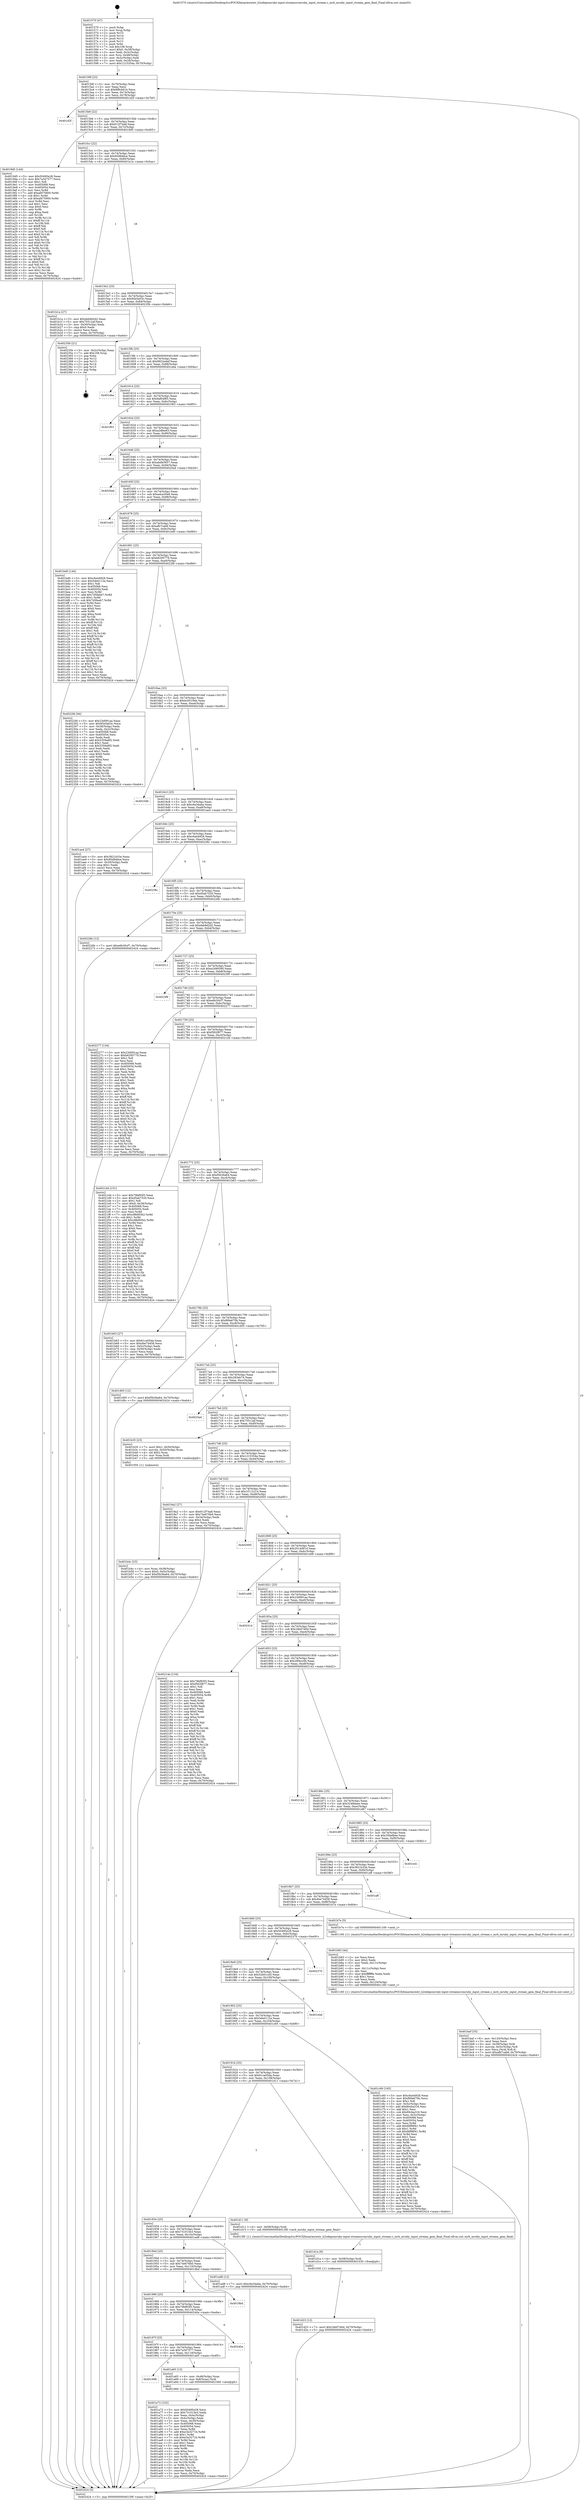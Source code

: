 digraph "0x401570" {
  label = "0x401570 (/mnt/c/Users/mathe/Desktop/tcc/POCII/binaries/extr_h2odepsmruby-input-streamsrcmruby_input_stream.c_mrb_mruby_input_stream_gem_final_Final-ollvm.out::main(0))"
  labelloc = "t"
  node[shape=record]

  Entry [label="",width=0.3,height=0.3,shape=circle,fillcolor=black,style=filled]
  "0x40159f" [label="{
     0x40159f [23]\l
     | [instrs]\l
     &nbsp;&nbsp;0x40159f \<+3\>: mov -0x70(%rbp),%eax\l
     &nbsp;&nbsp;0x4015a2 \<+2\>: mov %eax,%ecx\l
     &nbsp;&nbsp;0x4015a4 \<+6\>: sub $0x8f8cb61b,%ecx\l
     &nbsp;&nbsp;0x4015aa \<+3\>: mov %eax,-0x74(%rbp)\l
     &nbsp;&nbsp;0x4015ad \<+3\>: mov %ecx,-0x78(%rbp)\l
     &nbsp;&nbsp;0x4015b0 \<+6\>: je 0000000000401d2f \<main+0x7bf\>\l
  }"]
  "0x401d2f" [label="{
     0x401d2f\l
  }", style=dashed]
  "0x4015b6" [label="{
     0x4015b6 [22]\l
     | [instrs]\l
     &nbsp;&nbsp;0x4015b6 \<+5\>: jmp 00000000004015bb \<main+0x4b\>\l
     &nbsp;&nbsp;0x4015bb \<+3\>: mov -0x74(%rbp),%eax\l
     &nbsp;&nbsp;0x4015be \<+5\>: sub $0x912f74a8,%eax\l
     &nbsp;&nbsp;0x4015c3 \<+3\>: mov %eax,-0x7c(%rbp)\l
     &nbsp;&nbsp;0x4015c6 \<+6\>: je 00000000004019d5 \<main+0x465\>\l
  }"]
  Exit [label="",width=0.3,height=0.3,shape=circle,fillcolor=black,style=filled,peripheries=2]
  "0x4019d5" [label="{
     0x4019d5 [144]\l
     | [instrs]\l
     &nbsp;&nbsp;0x4019d5 \<+5\>: mov $0x50495e28,%eax\l
     &nbsp;&nbsp;0x4019da \<+5\>: mov $0x7a347577,%ecx\l
     &nbsp;&nbsp;0x4019df \<+2\>: mov $0x1,%dl\l
     &nbsp;&nbsp;0x4019e1 \<+7\>: mov 0x405068,%esi\l
     &nbsp;&nbsp;0x4019e8 \<+7\>: mov 0x405054,%edi\l
     &nbsp;&nbsp;0x4019ef \<+3\>: mov %esi,%r8d\l
     &nbsp;&nbsp;0x4019f2 \<+7\>: add $0xafd75800,%r8d\l
     &nbsp;&nbsp;0x4019f9 \<+4\>: sub $0x1,%r8d\l
     &nbsp;&nbsp;0x4019fd \<+7\>: sub $0xafd75800,%r8d\l
     &nbsp;&nbsp;0x401a04 \<+4\>: imul %r8d,%esi\l
     &nbsp;&nbsp;0x401a08 \<+3\>: and $0x1,%esi\l
     &nbsp;&nbsp;0x401a0b \<+3\>: cmp $0x0,%esi\l
     &nbsp;&nbsp;0x401a0e \<+4\>: sete %r9b\l
     &nbsp;&nbsp;0x401a12 \<+3\>: cmp $0xa,%edi\l
     &nbsp;&nbsp;0x401a15 \<+4\>: setl %r10b\l
     &nbsp;&nbsp;0x401a19 \<+3\>: mov %r9b,%r11b\l
     &nbsp;&nbsp;0x401a1c \<+4\>: xor $0xff,%r11b\l
     &nbsp;&nbsp;0x401a20 \<+3\>: mov %r10b,%bl\l
     &nbsp;&nbsp;0x401a23 \<+3\>: xor $0xff,%bl\l
     &nbsp;&nbsp;0x401a26 \<+3\>: xor $0x0,%dl\l
     &nbsp;&nbsp;0x401a29 \<+3\>: mov %r11b,%r14b\l
     &nbsp;&nbsp;0x401a2c \<+4\>: and $0x0,%r14b\l
     &nbsp;&nbsp;0x401a30 \<+3\>: and %dl,%r9b\l
     &nbsp;&nbsp;0x401a33 \<+3\>: mov %bl,%r15b\l
     &nbsp;&nbsp;0x401a36 \<+4\>: and $0x0,%r15b\l
     &nbsp;&nbsp;0x401a3a \<+3\>: and %dl,%r10b\l
     &nbsp;&nbsp;0x401a3d \<+3\>: or %r9b,%r14b\l
     &nbsp;&nbsp;0x401a40 \<+3\>: or %r10b,%r15b\l
     &nbsp;&nbsp;0x401a43 \<+3\>: xor %r15b,%r14b\l
     &nbsp;&nbsp;0x401a46 \<+3\>: or %bl,%r11b\l
     &nbsp;&nbsp;0x401a49 \<+4\>: xor $0xff,%r11b\l
     &nbsp;&nbsp;0x401a4d \<+3\>: or $0x0,%dl\l
     &nbsp;&nbsp;0x401a50 \<+3\>: and %dl,%r11b\l
     &nbsp;&nbsp;0x401a53 \<+3\>: or %r11b,%r14b\l
     &nbsp;&nbsp;0x401a56 \<+4\>: test $0x1,%r14b\l
     &nbsp;&nbsp;0x401a5a \<+3\>: cmovne %ecx,%eax\l
     &nbsp;&nbsp;0x401a5d \<+3\>: mov %eax,-0x70(%rbp)\l
     &nbsp;&nbsp;0x401a60 \<+5\>: jmp 0000000000402424 \<main+0xeb4\>\l
  }"]
  "0x4015cc" [label="{
     0x4015cc [22]\l
     | [instrs]\l
     &nbsp;&nbsp;0x4015cc \<+5\>: jmp 00000000004015d1 \<main+0x61\>\l
     &nbsp;&nbsp;0x4015d1 \<+3\>: mov -0x74(%rbp),%eax\l
     &nbsp;&nbsp;0x4015d4 \<+5\>: sub $0x95d9ddce,%eax\l
     &nbsp;&nbsp;0x4015d9 \<+3\>: mov %eax,-0x80(%rbp)\l
     &nbsp;&nbsp;0x4015dc \<+6\>: je 0000000000401b1a \<main+0x5aa\>\l
  }"]
  "0x401d23" [label="{
     0x401d23 [12]\l
     | [instrs]\l
     &nbsp;&nbsp;0x401d23 \<+7\>: movl $0x24b07d0d,-0x70(%rbp)\l
     &nbsp;&nbsp;0x401d2a \<+5\>: jmp 0000000000402424 \<main+0xeb4\>\l
  }"]
  "0x401b1a" [label="{
     0x401b1a [27]\l
     | [instrs]\l
     &nbsp;&nbsp;0x401b1a \<+5\>: mov $0xdeb9d2d2,%eax\l
     &nbsp;&nbsp;0x401b1f \<+5\>: mov $0x75512af,%ecx\l
     &nbsp;&nbsp;0x401b24 \<+3\>: mov -0x30(%rbp),%edx\l
     &nbsp;&nbsp;0x401b27 \<+3\>: cmp $0x0,%edx\l
     &nbsp;&nbsp;0x401b2a \<+3\>: cmove %ecx,%eax\l
     &nbsp;&nbsp;0x401b2d \<+3\>: mov %eax,-0x70(%rbp)\l
     &nbsp;&nbsp;0x401b30 \<+5\>: jmp 0000000000402424 \<main+0xeb4\>\l
  }"]
  "0x4015e2" [label="{
     0x4015e2 [25]\l
     | [instrs]\l
     &nbsp;&nbsp;0x4015e2 \<+5\>: jmp 00000000004015e7 \<main+0x77\>\l
     &nbsp;&nbsp;0x4015e7 \<+3\>: mov -0x74(%rbp),%eax\l
     &nbsp;&nbsp;0x4015ea \<+5\>: sub $0x95e5a03c,%eax\l
     &nbsp;&nbsp;0x4015ef \<+6\>: mov %eax,-0x84(%rbp)\l
     &nbsp;&nbsp;0x4015f5 \<+6\>: je 000000000040235b \<main+0xdeb\>\l
  }"]
  "0x401d1a" [label="{
     0x401d1a [9]\l
     | [instrs]\l
     &nbsp;&nbsp;0x401d1a \<+4\>: mov -0x58(%rbp),%rdi\l
     &nbsp;&nbsp;0x401d1e \<+5\>: call 0000000000401030 \<free@plt\>\l
     | [calls]\l
     &nbsp;&nbsp;0x401030 \{1\} (unknown)\l
  }"]
  "0x40235b" [label="{
     0x40235b [21]\l
     | [instrs]\l
     &nbsp;&nbsp;0x40235b \<+3\>: mov -0x2c(%rbp),%eax\l
     &nbsp;&nbsp;0x40235e \<+7\>: add $0x108,%rsp\l
     &nbsp;&nbsp;0x402365 \<+1\>: pop %rbx\l
     &nbsp;&nbsp;0x402366 \<+2\>: pop %r12\l
     &nbsp;&nbsp;0x402368 \<+2\>: pop %r13\l
     &nbsp;&nbsp;0x40236a \<+2\>: pop %r14\l
     &nbsp;&nbsp;0x40236c \<+2\>: pop %r15\l
     &nbsp;&nbsp;0x40236e \<+1\>: pop %rbp\l
     &nbsp;&nbsp;0x40236f \<+1\>: ret\l
  }"]
  "0x4015fb" [label="{
     0x4015fb [25]\l
     | [instrs]\l
     &nbsp;&nbsp;0x4015fb \<+5\>: jmp 0000000000401600 \<main+0x90\>\l
     &nbsp;&nbsp;0x401600 \<+3\>: mov -0x74(%rbp),%eax\l
     &nbsp;&nbsp;0x401603 \<+5\>: sub $0x9922edef,%eax\l
     &nbsp;&nbsp;0x401608 \<+6\>: mov %eax,-0x88(%rbp)\l
     &nbsp;&nbsp;0x40160e \<+6\>: je 0000000000401eba \<main+0x94a\>\l
  }"]
  "0x401baf" [label="{
     0x401baf [33]\l
     | [instrs]\l
     &nbsp;&nbsp;0x401baf \<+6\>: mov -0x120(%rbp),%ecx\l
     &nbsp;&nbsp;0x401bb5 \<+3\>: imul %eax,%ecx\l
     &nbsp;&nbsp;0x401bb8 \<+4\>: mov -0x58(%rbp),%rdi\l
     &nbsp;&nbsp;0x401bbc \<+4\>: movslq -0x5c(%rbp),%r8\l
     &nbsp;&nbsp;0x401bc0 \<+4\>: mov %ecx,(%rdi,%r8,4)\l
     &nbsp;&nbsp;0x401bc4 \<+7\>: movl $0xafb7cab8,-0x70(%rbp)\l
     &nbsp;&nbsp;0x401bcb \<+5\>: jmp 0000000000402424 \<main+0xeb4\>\l
  }"]
  "0x401eba" [label="{
     0x401eba\l
  }", style=dashed]
  "0x401614" [label="{
     0x401614 [25]\l
     | [instrs]\l
     &nbsp;&nbsp;0x401614 \<+5\>: jmp 0000000000401619 \<main+0xa9\>\l
     &nbsp;&nbsp;0x401619 \<+3\>: mov -0x74(%rbp),%eax\l
     &nbsp;&nbsp;0x40161c \<+5\>: sub $0x9af04f65,%eax\l
     &nbsp;&nbsp;0x401621 \<+6\>: mov %eax,-0x8c(%rbp)\l
     &nbsp;&nbsp;0x401627 \<+6\>: je 0000000000401f63 \<main+0x9f3\>\l
  }"]
  "0x401b83" [label="{
     0x401b83 [44]\l
     | [instrs]\l
     &nbsp;&nbsp;0x401b83 \<+2\>: xor %ecx,%ecx\l
     &nbsp;&nbsp;0x401b85 \<+5\>: mov $0x2,%edx\l
     &nbsp;&nbsp;0x401b8a \<+6\>: mov %edx,-0x11c(%rbp)\l
     &nbsp;&nbsp;0x401b90 \<+1\>: cltd\l
     &nbsp;&nbsp;0x401b91 \<+6\>: mov -0x11c(%rbp),%esi\l
     &nbsp;&nbsp;0x401b97 \<+2\>: idiv %esi\l
     &nbsp;&nbsp;0x401b99 \<+6\>: imul $0xfffffffe,%edx,%edx\l
     &nbsp;&nbsp;0x401b9f \<+3\>: sub $0x1,%ecx\l
     &nbsp;&nbsp;0x401ba2 \<+2\>: sub %ecx,%edx\l
     &nbsp;&nbsp;0x401ba4 \<+6\>: mov %edx,-0x120(%rbp)\l
     &nbsp;&nbsp;0x401baa \<+5\>: call 0000000000401160 \<next_i\>\l
     | [calls]\l
     &nbsp;&nbsp;0x401160 \{1\} (/mnt/c/Users/mathe/Desktop/tcc/POCII/binaries/extr_h2odepsmruby-input-streamsrcmruby_input_stream.c_mrb_mruby_input_stream_gem_final_Final-ollvm.out::next_i)\l
  }"]
  "0x401f63" [label="{
     0x401f63\l
  }", style=dashed]
  "0x40162d" [label="{
     0x40162d [25]\l
     | [instrs]\l
     &nbsp;&nbsp;0x40162d \<+5\>: jmp 0000000000401632 \<main+0xc2\>\l
     &nbsp;&nbsp;0x401632 \<+3\>: mov -0x74(%rbp),%eax\l
     &nbsp;&nbsp;0x401635 \<+5\>: sub $0xa2dfee63,%eax\l
     &nbsp;&nbsp;0x40163a \<+6\>: mov %eax,-0x90(%rbp)\l
     &nbsp;&nbsp;0x401640 \<+6\>: je 000000000040201d \<main+0xaad\>\l
  }"]
  "0x401b4c" [label="{
     0x401b4c [23]\l
     | [instrs]\l
     &nbsp;&nbsp;0x401b4c \<+4\>: mov %rax,-0x58(%rbp)\l
     &nbsp;&nbsp;0x401b50 \<+7\>: movl $0x0,-0x5c(%rbp)\l
     &nbsp;&nbsp;0x401b57 \<+7\>: movl $0xf5b36a64,-0x70(%rbp)\l
     &nbsp;&nbsp;0x401b5e \<+5\>: jmp 0000000000402424 \<main+0xeb4\>\l
  }"]
  "0x40201d" [label="{
     0x40201d\l
  }", style=dashed]
  "0x401646" [label="{
     0x401646 [25]\l
     | [instrs]\l
     &nbsp;&nbsp;0x401646 \<+5\>: jmp 000000000040164b \<main+0xdb\>\l
     &nbsp;&nbsp;0x40164b \<+3\>: mov -0x74(%rbp),%eax\l
     &nbsp;&nbsp;0x40164e \<+5\>: sub $0xabdb5657,%eax\l
     &nbsp;&nbsp;0x401653 \<+6\>: mov %eax,-0x94(%rbp)\l
     &nbsp;&nbsp;0x401659 \<+6\>: je 00000000004020ad \<main+0xb3d\>\l
  }"]
  "0x401a72" [label="{
     0x401a72 [102]\l
     | [instrs]\l
     &nbsp;&nbsp;0x401a72 \<+5\>: mov $0x50495e28,%ecx\l
     &nbsp;&nbsp;0x401a77 \<+5\>: mov $0x731015e3,%edx\l
     &nbsp;&nbsp;0x401a7c \<+3\>: mov %eax,-0x4c(%rbp)\l
     &nbsp;&nbsp;0x401a7f \<+3\>: mov -0x4c(%rbp),%eax\l
     &nbsp;&nbsp;0x401a82 \<+3\>: mov %eax,-0x30(%rbp)\l
     &nbsp;&nbsp;0x401a85 \<+7\>: mov 0x405068,%eax\l
     &nbsp;&nbsp;0x401a8c \<+7\>: mov 0x405054,%esi\l
     &nbsp;&nbsp;0x401a93 \<+3\>: mov %eax,%r8d\l
     &nbsp;&nbsp;0x401a96 \<+7\>: add $0xe3a3271b,%r8d\l
     &nbsp;&nbsp;0x401a9d \<+4\>: sub $0x1,%r8d\l
     &nbsp;&nbsp;0x401aa1 \<+7\>: sub $0xe3a3271b,%r8d\l
     &nbsp;&nbsp;0x401aa8 \<+4\>: imul %r8d,%eax\l
     &nbsp;&nbsp;0x401aac \<+3\>: and $0x1,%eax\l
     &nbsp;&nbsp;0x401aaf \<+3\>: cmp $0x0,%eax\l
     &nbsp;&nbsp;0x401ab2 \<+4\>: sete %r9b\l
     &nbsp;&nbsp;0x401ab6 \<+3\>: cmp $0xa,%esi\l
     &nbsp;&nbsp;0x401ab9 \<+4\>: setl %r10b\l
     &nbsp;&nbsp;0x401abd \<+3\>: mov %r9b,%r11b\l
     &nbsp;&nbsp;0x401ac0 \<+3\>: and %r10b,%r11b\l
     &nbsp;&nbsp;0x401ac3 \<+3\>: xor %r10b,%r9b\l
     &nbsp;&nbsp;0x401ac6 \<+3\>: or %r9b,%r11b\l
     &nbsp;&nbsp;0x401ac9 \<+4\>: test $0x1,%r11b\l
     &nbsp;&nbsp;0x401acd \<+3\>: cmovne %edx,%ecx\l
     &nbsp;&nbsp;0x401ad0 \<+3\>: mov %ecx,-0x70(%rbp)\l
     &nbsp;&nbsp;0x401ad3 \<+5\>: jmp 0000000000402424 \<main+0xeb4\>\l
  }"]
  "0x4020ad" [label="{
     0x4020ad\l
  }", style=dashed]
  "0x40165f" [label="{
     0x40165f [25]\l
     | [instrs]\l
     &nbsp;&nbsp;0x40165f \<+5\>: jmp 0000000000401664 \<main+0xf4\>\l
     &nbsp;&nbsp;0x401664 \<+3\>: mov -0x74(%rbp),%eax\l
     &nbsp;&nbsp;0x401667 \<+5\>: sub $0xadca30e8,%eax\l
     &nbsp;&nbsp;0x40166c \<+6\>: mov %eax,-0x98(%rbp)\l
     &nbsp;&nbsp;0x401672 \<+6\>: je 0000000000401ed3 \<main+0x963\>\l
  }"]
  "0x401998" [label="{
     0x401998\l
  }", style=dashed]
  "0x401ed3" [label="{
     0x401ed3\l
  }", style=dashed]
  "0x401678" [label="{
     0x401678 [25]\l
     | [instrs]\l
     &nbsp;&nbsp;0x401678 \<+5\>: jmp 000000000040167d \<main+0x10d\>\l
     &nbsp;&nbsp;0x40167d \<+3\>: mov -0x74(%rbp),%eax\l
     &nbsp;&nbsp;0x401680 \<+5\>: sub $0xafb7cab8,%eax\l
     &nbsp;&nbsp;0x401685 \<+6\>: mov %eax,-0x9c(%rbp)\l
     &nbsp;&nbsp;0x40168b \<+6\>: je 0000000000401bd0 \<main+0x660\>\l
  }"]
  "0x401a65" [label="{
     0x401a65 [13]\l
     | [instrs]\l
     &nbsp;&nbsp;0x401a65 \<+4\>: mov -0x48(%rbp),%rax\l
     &nbsp;&nbsp;0x401a69 \<+4\>: mov 0x8(%rax),%rdi\l
     &nbsp;&nbsp;0x401a6d \<+5\>: call 0000000000401060 \<atoi@plt\>\l
     | [calls]\l
     &nbsp;&nbsp;0x401060 \{1\} (unknown)\l
  }"]
  "0x401bd0" [label="{
     0x401bd0 [144]\l
     | [instrs]\l
     &nbsp;&nbsp;0x401bd0 \<+5\>: mov $0xc6a44928,%eax\l
     &nbsp;&nbsp;0x401bd5 \<+5\>: mov $0x5de0112e,%ecx\l
     &nbsp;&nbsp;0x401bda \<+2\>: mov $0x1,%dl\l
     &nbsp;&nbsp;0x401bdc \<+7\>: mov 0x405068,%esi\l
     &nbsp;&nbsp;0x401be3 \<+7\>: mov 0x405054,%edi\l
     &nbsp;&nbsp;0x401bea \<+3\>: mov %esi,%r8d\l
     &nbsp;&nbsp;0x401bed \<+7\>: add $0x7d5faeb7,%r8d\l
     &nbsp;&nbsp;0x401bf4 \<+4\>: sub $0x1,%r8d\l
     &nbsp;&nbsp;0x401bf8 \<+7\>: sub $0x7d5faeb7,%r8d\l
     &nbsp;&nbsp;0x401bff \<+4\>: imul %r8d,%esi\l
     &nbsp;&nbsp;0x401c03 \<+3\>: and $0x1,%esi\l
     &nbsp;&nbsp;0x401c06 \<+3\>: cmp $0x0,%esi\l
     &nbsp;&nbsp;0x401c09 \<+4\>: sete %r9b\l
     &nbsp;&nbsp;0x401c0d \<+3\>: cmp $0xa,%edi\l
     &nbsp;&nbsp;0x401c10 \<+4\>: setl %r10b\l
     &nbsp;&nbsp;0x401c14 \<+3\>: mov %r9b,%r11b\l
     &nbsp;&nbsp;0x401c17 \<+4\>: xor $0xff,%r11b\l
     &nbsp;&nbsp;0x401c1b \<+3\>: mov %r10b,%bl\l
     &nbsp;&nbsp;0x401c1e \<+3\>: xor $0xff,%bl\l
     &nbsp;&nbsp;0x401c21 \<+3\>: xor $0x1,%dl\l
     &nbsp;&nbsp;0x401c24 \<+3\>: mov %r11b,%r14b\l
     &nbsp;&nbsp;0x401c27 \<+4\>: and $0xff,%r14b\l
     &nbsp;&nbsp;0x401c2b \<+3\>: and %dl,%r9b\l
     &nbsp;&nbsp;0x401c2e \<+3\>: mov %bl,%r15b\l
     &nbsp;&nbsp;0x401c31 \<+4\>: and $0xff,%r15b\l
     &nbsp;&nbsp;0x401c35 \<+3\>: and %dl,%r10b\l
     &nbsp;&nbsp;0x401c38 \<+3\>: or %r9b,%r14b\l
     &nbsp;&nbsp;0x401c3b \<+3\>: or %r10b,%r15b\l
     &nbsp;&nbsp;0x401c3e \<+3\>: xor %r15b,%r14b\l
     &nbsp;&nbsp;0x401c41 \<+3\>: or %bl,%r11b\l
     &nbsp;&nbsp;0x401c44 \<+4\>: xor $0xff,%r11b\l
     &nbsp;&nbsp;0x401c48 \<+3\>: or $0x1,%dl\l
     &nbsp;&nbsp;0x401c4b \<+3\>: and %dl,%r11b\l
     &nbsp;&nbsp;0x401c4e \<+3\>: or %r11b,%r14b\l
     &nbsp;&nbsp;0x401c51 \<+4\>: test $0x1,%r14b\l
     &nbsp;&nbsp;0x401c55 \<+3\>: cmovne %ecx,%eax\l
     &nbsp;&nbsp;0x401c58 \<+3\>: mov %eax,-0x70(%rbp)\l
     &nbsp;&nbsp;0x401c5b \<+5\>: jmp 0000000000402424 \<main+0xeb4\>\l
  }"]
  "0x401691" [label="{
     0x401691 [25]\l
     | [instrs]\l
     &nbsp;&nbsp;0x401691 \<+5\>: jmp 0000000000401696 \<main+0x126\>\l
     &nbsp;&nbsp;0x401696 \<+3\>: mov -0x74(%rbp),%eax\l
     &nbsp;&nbsp;0x401699 \<+5\>: sub $0xb6295779,%eax\l
     &nbsp;&nbsp;0x40169e \<+6\>: mov %eax,-0xa0(%rbp)\l
     &nbsp;&nbsp;0x4016a4 \<+6\>: je 00000000004022fd \<main+0xd8d\>\l
  }"]
  "0x40197f" [label="{
     0x40197f [25]\l
     | [instrs]\l
     &nbsp;&nbsp;0x40197f \<+5\>: jmp 0000000000401984 \<main+0x414\>\l
     &nbsp;&nbsp;0x401984 \<+3\>: mov -0x74(%rbp),%eax\l
     &nbsp;&nbsp;0x401987 \<+5\>: sub $0x7a347577,%eax\l
     &nbsp;&nbsp;0x40198c \<+6\>: mov %eax,-0x118(%rbp)\l
     &nbsp;&nbsp;0x401992 \<+6\>: je 0000000000401a65 \<main+0x4f5\>\l
  }"]
  "0x4022fd" [label="{
     0x4022fd [94]\l
     | [instrs]\l
     &nbsp;&nbsp;0x4022fd \<+5\>: mov $0x23d091aa,%eax\l
     &nbsp;&nbsp;0x402302 \<+5\>: mov $0x95e5a03c,%ecx\l
     &nbsp;&nbsp;0x402307 \<+3\>: mov -0x38(%rbp),%edx\l
     &nbsp;&nbsp;0x40230a \<+3\>: mov %edx,-0x2c(%rbp)\l
     &nbsp;&nbsp;0x40230d \<+7\>: mov 0x405068,%edx\l
     &nbsp;&nbsp;0x402314 \<+7\>: mov 0x405054,%esi\l
     &nbsp;&nbsp;0x40231b \<+2\>: mov %edx,%edi\l
     &nbsp;&nbsp;0x40231d \<+6\>: add $0x5359a8f2,%edi\l
     &nbsp;&nbsp;0x402323 \<+3\>: sub $0x1,%edi\l
     &nbsp;&nbsp;0x402326 \<+6\>: sub $0x5359a8f2,%edi\l
     &nbsp;&nbsp;0x40232c \<+3\>: imul %edi,%edx\l
     &nbsp;&nbsp;0x40232f \<+3\>: and $0x1,%edx\l
     &nbsp;&nbsp;0x402332 \<+3\>: cmp $0x0,%edx\l
     &nbsp;&nbsp;0x402335 \<+4\>: sete %r8b\l
     &nbsp;&nbsp;0x402339 \<+3\>: cmp $0xa,%esi\l
     &nbsp;&nbsp;0x40233c \<+4\>: setl %r9b\l
     &nbsp;&nbsp;0x402340 \<+3\>: mov %r8b,%r10b\l
     &nbsp;&nbsp;0x402343 \<+3\>: and %r9b,%r10b\l
     &nbsp;&nbsp;0x402346 \<+3\>: xor %r9b,%r8b\l
     &nbsp;&nbsp;0x402349 \<+3\>: or %r8b,%r10b\l
     &nbsp;&nbsp;0x40234c \<+4\>: test $0x1,%r10b\l
     &nbsp;&nbsp;0x402350 \<+3\>: cmovne %ecx,%eax\l
     &nbsp;&nbsp;0x402353 \<+3\>: mov %eax,-0x70(%rbp)\l
     &nbsp;&nbsp;0x402356 \<+5\>: jmp 0000000000402424 \<main+0xeb4\>\l
  }"]
  "0x4016aa" [label="{
     0x4016aa [25]\l
     | [instrs]\l
     &nbsp;&nbsp;0x4016aa \<+5\>: jmp 00000000004016af \<main+0x13f\>\l
     &nbsp;&nbsp;0x4016af \<+3\>: mov -0x74(%rbp),%eax\l
     &nbsp;&nbsp;0x4016b2 \<+5\>: sub $0xbc05194e,%eax\l
     &nbsp;&nbsp;0x4016b7 \<+6\>: mov %eax,-0xa4(%rbp)\l
     &nbsp;&nbsp;0x4016bd \<+6\>: je 00000000004023db \<main+0xe6b\>\l
  }"]
  "0x40240a" [label="{
     0x40240a\l
  }", style=dashed]
  "0x4023db" [label="{
     0x4023db\l
  }", style=dashed]
  "0x4016c3" [label="{
     0x4016c3 [25]\l
     | [instrs]\l
     &nbsp;&nbsp;0x4016c3 \<+5\>: jmp 00000000004016c8 \<main+0x158\>\l
     &nbsp;&nbsp;0x4016c8 \<+3\>: mov -0x74(%rbp),%eax\l
     &nbsp;&nbsp;0x4016cb \<+5\>: sub $0xc6a34aba,%eax\l
     &nbsp;&nbsp;0x4016d0 \<+6\>: mov %eax,-0xa8(%rbp)\l
     &nbsp;&nbsp;0x4016d6 \<+6\>: je 0000000000401ae4 \<main+0x574\>\l
  }"]
  "0x401966" [label="{
     0x401966 [25]\l
     | [instrs]\l
     &nbsp;&nbsp;0x401966 \<+5\>: jmp 000000000040196b \<main+0x3fb\>\l
     &nbsp;&nbsp;0x40196b \<+3\>: mov -0x74(%rbp),%eax\l
     &nbsp;&nbsp;0x40196e \<+5\>: sub $0x79bf93f3,%eax\l
     &nbsp;&nbsp;0x401973 \<+6\>: mov %eax,-0x114(%rbp)\l
     &nbsp;&nbsp;0x401979 \<+6\>: je 000000000040240a \<main+0xe9a\>\l
  }"]
  "0x401ae4" [label="{
     0x401ae4 [27]\l
     | [instrs]\l
     &nbsp;&nbsp;0x401ae4 \<+5\>: mov $0x3821b33e,%eax\l
     &nbsp;&nbsp;0x401ae9 \<+5\>: mov $0x95d9ddce,%ecx\l
     &nbsp;&nbsp;0x401aee \<+3\>: mov -0x30(%rbp),%edx\l
     &nbsp;&nbsp;0x401af1 \<+3\>: cmp $0x1,%edx\l
     &nbsp;&nbsp;0x401af4 \<+3\>: cmovl %ecx,%eax\l
     &nbsp;&nbsp;0x401af7 \<+3\>: mov %eax,-0x70(%rbp)\l
     &nbsp;&nbsp;0x401afa \<+5\>: jmp 0000000000402424 \<main+0xeb4\>\l
  }"]
  "0x4016dc" [label="{
     0x4016dc [25]\l
     | [instrs]\l
     &nbsp;&nbsp;0x4016dc \<+5\>: jmp 00000000004016e1 \<main+0x171\>\l
     &nbsp;&nbsp;0x4016e1 \<+3\>: mov -0x74(%rbp),%eax\l
     &nbsp;&nbsp;0x4016e4 \<+5\>: sub $0xc6a44928,%eax\l
     &nbsp;&nbsp;0x4016e9 \<+6\>: mov %eax,-0xac(%rbp)\l
     &nbsp;&nbsp;0x4016ef \<+6\>: je 000000000040238c \<main+0xe1c\>\l
  }"]
  "0x4019bd" [label="{
     0x4019bd\l
  }", style=dashed]
  "0x40238c" [label="{
     0x40238c\l
  }", style=dashed]
  "0x4016f5" [label="{
     0x4016f5 [25]\l
     | [instrs]\l
     &nbsp;&nbsp;0x4016f5 \<+5\>: jmp 00000000004016fa \<main+0x18a\>\l
     &nbsp;&nbsp;0x4016fa \<+3\>: mov -0x74(%rbp),%eax\l
     &nbsp;&nbsp;0x4016fd \<+5\>: sub $0xd5ab7520,%eax\l
     &nbsp;&nbsp;0x401702 \<+6\>: mov %eax,-0xb0(%rbp)\l
     &nbsp;&nbsp;0x401708 \<+6\>: je 000000000040226b \<main+0xcfb\>\l
  }"]
  "0x40194d" [label="{
     0x40194d [25]\l
     | [instrs]\l
     &nbsp;&nbsp;0x40194d \<+5\>: jmp 0000000000401952 \<main+0x3e2\>\l
     &nbsp;&nbsp;0x401952 \<+3\>: mov -0x74(%rbp),%eax\l
     &nbsp;&nbsp;0x401955 \<+5\>: sub $0x74e676b0,%eax\l
     &nbsp;&nbsp;0x40195a \<+6\>: mov %eax,-0x110(%rbp)\l
     &nbsp;&nbsp;0x401960 \<+6\>: je 00000000004019bd \<main+0x44d\>\l
  }"]
  "0x40226b" [label="{
     0x40226b [12]\l
     | [instrs]\l
     &nbsp;&nbsp;0x40226b \<+7\>: movl $0xe6b30cf7,-0x70(%rbp)\l
     &nbsp;&nbsp;0x402272 \<+5\>: jmp 0000000000402424 \<main+0xeb4\>\l
  }"]
  "0x40170e" [label="{
     0x40170e [25]\l
     | [instrs]\l
     &nbsp;&nbsp;0x40170e \<+5\>: jmp 0000000000401713 \<main+0x1a3\>\l
     &nbsp;&nbsp;0x401713 \<+3\>: mov -0x74(%rbp),%eax\l
     &nbsp;&nbsp;0x401716 \<+5\>: sub $0xdeb9d2d2,%eax\l
     &nbsp;&nbsp;0x40171b \<+6\>: mov %eax,-0xb4(%rbp)\l
     &nbsp;&nbsp;0x401721 \<+6\>: je 0000000000402011 \<main+0xaa1\>\l
  }"]
  "0x401ad8" [label="{
     0x401ad8 [12]\l
     | [instrs]\l
     &nbsp;&nbsp;0x401ad8 \<+7\>: movl $0xc6a34aba,-0x70(%rbp)\l
     &nbsp;&nbsp;0x401adf \<+5\>: jmp 0000000000402424 \<main+0xeb4\>\l
  }"]
  "0x402011" [label="{
     0x402011\l
  }", style=dashed]
  "0x401727" [label="{
     0x401727 [25]\l
     | [instrs]\l
     &nbsp;&nbsp;0x401727 \<+5\>: jmp 000000000040172c \<main+0x1bc\>\l
     &nbsp;&nbsp;0x40172c \<+3\>: mov -0x74(%rbp),%eax\l
     &nbsp;&nbsp;0x40172f \<+5\>: sub $0xe2499390,%eax\l
     &nbsp;&nbsp;0x401734 \<+6\>: mov %eax,-0xb8(%rbp)\l
     &nbsp;&nbsp;0x40173a \<+6\>: je 00000000004023f9 \<main+0xe89\>\l
  }"]
  "0x401934" [label="{
     0x401934 [25]\l
     | [instrs]\l
     &nbsp;&nbsp;0x401934 \<+5\>: jmp 0000000000401939 \<main+0x3c9\>\l
     &nbsp;&nbsp;0x401939 \<+3\>: mov -0x74(%rbp),%eax\l
     &nbsp;&nbsp;0x40193c \<+5\>: sub $0x731015e3,%eax\l
     &nbsp;&nbsp;0x401941 \<+6\>: mov %eax,-0x10c(%rbp)\l
     &nbsp;&nbsp;0x401947 \<+6\>: je 0000000000401ad8 \<main+0x568\>\l
  }"]
  "0x4023f9" [label="{
     0x4023f9\l
  }", style=dashed]
  "0x401740" [label="{
     0x401740 [25]\l
     | [instrs]\l
     &nbsp;&nbsp;0x401740 \<+5\>: jmp 0000000000401745 \<main+0x1d5\>\l
     &nbsp;&nbsp;0x401745 \<+3\>: mov -0x74(%rbp),%eax\l
     &nbsp;&nbsp;0x401748 \<+5\>: sub $0xe6b30cf7,%eax\l
     &nbsp;&nbsp;0x40174d \<+6\>: mov %eax,-0xbc(%rbp)\l
     &nbsp;&nbsp;0x401753 \<+6\>: je 0000000000402277 \<main+0xd07\>\l
  }"]
  "0x401d11" [label="{
     0x401d11 [9]\l
     | [instrs]\l
     &nbsp;&nbsp;0x401d11 \<+4\>: mov -0x58(%rbp),%rdi\l
     &nbsp;&nbsp;0x401d15 \<+5\>: call 00000000004013f0 \<mrb_mruby_input_stream_gem_final\>\l
     | [calls]\l
     &nbsp;&nbsp;0x4013f0 \{1\} (/mnt/c/Users/mathe/Desktop/tcc/POCII/binaries/extr_h2odepsmruby-input-streamsrcmruby_input_stream.c_mrb_mruby_input_stream_gem_final_Final-ollvm.out::mrb_mruby_input_stream_gem_final)\l
  }"]
  "0x402277" [label="{
     0x402277 [134]\l
     | [instrs]\l
     &nbsp;&nbsp;0x402277 \<+5\>: mov $0x23d091aa,%eax\l
     &nbsp;&nbsp;0x40227c \<+5\>: mov $0xb6295779,%ecx\l
     &nbsp;&nbsp;0x402281 \<+2\>: mov $0x1,%dl\l
     &nbsp;&nbsp;0x402283 \<+2\>: xor %esi,%esi\l
     &nbsp;&nbsp;0x402285 \<+7\>: mov 0x405068,%edi\l
     &nbsp;&nbsp;0x40228c \<+8\>: mov 0x405054,%r8d\l
     &nbsp;&nbsp;0x402294 \<+3\>: sub $0x1,%esi\l
     &nbsp;&nbsp;0x402297 \<+3\>: mov %edi,%r9d\l
     &nbsp;&nbsp;0x40229a \<+3\>: add %esi,%r9d\l
     &nbsp;&nbsp;0x40229d \<+4\>: imul %r9d,%edi\l
     &nbsp;&nbsp;0x4022a1 \<+3\>: and $0x1,%edi\l
     &nbsp;&nbsp;0x4022a4 \<+3\>: cmp $0x0,%edi\l
     &nbsp;&nbsp;0x4022a7 \<+4\>: sete %r10b\l
     &nbsp;&nbsp;0x4022ab \<+4\>: cmp $0xa,%r8d\l
     &nbsp;&nbsp;0x4022af \<+4\>: setl %r11b\l
     &nbsp;&nbsp;0x4022b3 \<+3\>: mov %r10b,%bl\l
     &nbsp;&nbsp;0x4022b6 \<+3\>: xor $0xff,%bl\l
     &nbsp;&nbsp;0x4022b9 \<+3\>: mov %r11b,%r14b\l
     &nbsp;&nbsp;0x4022bc \<+4\>: xor $0xff,%r14b\l
     &nbsp;&nbsp;0x4022c0 \<+3\>: xor $0x0,%dl\l
     &nbsp;&nbsp;0x4022c3 \<+3\>: mov %bl,%r15b\l
     &nbsp;&nbsp;0x4022c6 \<+4\>: and $0x0,%r15b\l
     &nbsp;&nbsp;0x4022ca \<+3\>: and %dl,%r10b\l
     &nbsp;&nbsp;0x4022cd \<+3\>: mov %r14b,%r12b\l
     &nbsp;&nbsp;0x4022d0 \<+4\>: and $0x0,%r12b\l
     &nbsp;&nbsp;0x4022d4 \<+3\>: and %dl,%r11b\l
     &nbsp;&nbsp;0x4022d7 \<+3\>: or %r10b,%r15b\l
     &nbsp;&nbsp;0x4022da \<+3\>: or %r11b,%r12b\l
     &nbsp;&nbsp;0x4022dd \<+3\>: xor %r12b,%r15b\l
     &nbsp;&nbsp;0x4022e0 \<+3\>: or %r14b,%bl\l
     &nbsp;&nbsp;0x4022e3 \<+3\>: xor $0xff,%bl\l
     &nbsp;&nbsp;0x4022e6 \<+3\>: or $0x0,%dl\l
     &nbsp;&nbsp;0x4022e9 \<+2\>: and %dl,%bl\l
     &nbsp;&nbsp;0x4022eb \<+3\>: or %bl,%r15b\l
     &nbsp;&nbsp;0x4022ee \<+4\>: test $0x1,%r15b\l
     &nbsp;&nbsp;0x4022f2 \<+3\>: cmovne %ecx,%eax\l
     &nbsp;&nbsp;0x4022f5 \<+3\>: mov %eax,-0x70(%rbp)\l
     &nbsp;&nbsp;0x4022f8 \<+5\>: jmp 0000000000402424 \<main+0xeb4\>\l
  }"]
  "0x401759" [label="{
     0x401759 [25]\l
     | [instrs]\l
     &nbsp;&nbsp;0x401759 \<+5\>: jmp 000000000040175e \<main+0x1ee\>\l
     &nbsp;&nbsp;0x40175e \<+3\>: mov -0x74(%rbp),%eax\l
     &nbsp;&nbsp;0x401761 \<+5\>: sub $0xf562f877,%eax\l
     &nbsp;&nbsp;0x401766 \<+6\>: mov %eax,-0xc0(%rbp)\l
     &nbsp;&nbsp;0x40176c \<+6\>: je 00000000004021d4 \<main+0xc64\>\l
  }"]
  "0x40191b" [label="{
     0x40191b [25]\l
     | [instrs]\l
     &nbsp;&nbsp;0x40191b \<+5\>: jmp 0000000000401920 \<main+0x3b0\>\l
     &nbsp;&nbsp;0x401920 \<+3\>: mov -0x74(%rbp),%eax\l
     &nbsp;&nbsp;0x401923 \<+5\>: sub $0x61ca05da,%eax\l
     &nbsp;&nbsp;0x401928 \<+6\>: mov %eax,-0x108(%rbp)\l
     &nbsp;&nbsp;0x40192e \<+6\>: je 0000000000401d11 \<main+0x7a1\>\l
  }"]
  "0x4021d4" [label="{
     0x4021d4 [151]\l
     | [instrs]\l
     &nbsp;&nbsp;0x4021d4 \<+5\>: mov $0x79bf93f3,%eax\l
     &nbsp;&nbsp;0x4021d9 \<+5\>: mov $0xd5ab7520,%ecx\l
     &nbsp;&nbsp;0x4021de \<+2\>: mov $0x1,%dl\l
     &nbsp;&nbsp;0x4021e0 \<+7\>: movl $0x0,-0x38(%rbp)\l
     &nbsp;&nbsp;0x4021e7 \<+7\>: mov 0x405068,%esi\l
     &nbsp;&nbsp;0x4021ee \<+7\>: mov 0x405054,%edi\l
     &nbsp;&nbsp;0x4021f5 \<+3\>: mov %esi,%r8d\l
     &nbsp;&nbsp;0x4021f8 \<+7\>: sub $0xc88d93b2,%r8d\l
     &nbsp;&nbsp;0x4021ff \<+4\>: sub $0x1,%r8d\l
     &nbsp;&nbsp;0x402203 \<+7\>: add $0xc88d93b2,%r8d\l
     &nbsp;&nbsp;0x40220a \<+4\>: imul %r8d,%esi\l
     &nbsp;&nbsp;0x40220e \<+3\>: and $0x1,%esi\l
     &nbsp;&nbsp;0x402211 \<+3\>: cmp $0x0,%esi\l
     &nbsp;&nbsp;0x402214 \<+4\>: sete %r9b\l
     &nbsp;&nbsp;0x402218 \<+3\>: cmp $0xa,%edi\l
     &nbsp;&nbsp;0x40221b \<+4\>: setl %r10b\l
     &nbsp;&nbsp;0x40221f \<+3\>: mov %r9b,%r11b\l
     &nbsp;&nbsp;0x402222 \<+4\>: xor $0xff,%r11b\l
     &nbsp;&nbsp;0x402226 \<+3\>: mov %r10b,%bl\l
     &nbsp;&nbsp;0x402229 \<+3\>: xor $0xff,%bl\l
     &nbsp;&nbsp;0x40222c \<+3\>: xor $0x0,%dl\l
     &nbsp;&nbsp;0x40222f \<+3\>: mov %r11b,%r14b\l
     &nbsp;&nbsp;0x402232 \<+4\>: and $0x0,%r14b\l
     &nbsp;&nbsp;0x402236 \<+3\>: and %dl,%r9b\l
     &nbsp;&nbsp;0x402239 \<+3\>: mov %bl,%r15b\l
     &nbsp;&nbsp;0x40223c \<+4\>: and $0x0,%r15b\l
     &nbsp;&nbsp;0x402240 \<+3\>: and %dl,%r10b\l
     &nbsp;&nbsp;0x402243 \<+3\>: or %r9b,%r14b\l
     &nbsp;&nbsp;0x402246 \<+3\>: or %r10b,%r15b\l
     &nbsp;&nbsp;0x402249 \<+3\>: xor %r15b,%r14b\l
     &nbsp;&nbsp;0x40224c \<+3\>: or %bl,%r11b\l
     &nbsp;&nbsp;0x40224f \<+4\>: xor $0xff,%r11b\l
     &nbsp;&nbsp;0x402253 \<+3\>: or $0x0,%dl\l
     &nbsp;&nbsp;0x402256 \<+3\>: and %dl,%r11b\l
     &nbsp;&nbsp;0x402259 \<+3\>: or %r11b,%r14b\l
     &nbsp;&nbsp;0x40225c \<+4\>: test $0x1,%r14b\l
     &nbsp;&nbsp;0x402260 \<+3\>: cmovne %ecx,%eax\l
     &nbsp;&nbsp;0x402263 \<+3\>: mov %eax,-0x70(%rbp)\l
     &nbsp;&nbsp;0x402266 \<+5\>: jmp 0000000000402424 \<main+0xeb4\>\l
  }"]
  "0x401772" [label="{
     0x401772 [25]\l
     | [instrs]\l
     &nbsp;&nbsp;0x401772 \<+5\>: jmp 0000000000401777 \<main+0x207\>\l
     &nbsp;&nbsp;0x401777 \<+3\>: mov -0x74(%rbp),%eax\l
     &nbsp;&nbsp;0x40177a \<+5\>: sub $0xf5b36a64,%eax\l
     &nbsp;&nbsp;0x40177f \<+6\>: mov %eax,-0xc4(%rbp)\l
     &nbsp;&nbsp;0x401785 \<+6\>: je 0000000000401b63 \<main+0x5f3\>\l
  }"]
  "0x401c60" [label="{
     0x401c60 [165]\l
     | [instrs]\l
     &nbsp;&nbsp;0x401c60 \<+5\>: mov $0xc6a44928,%eax\l
     &nbsp;&nbsp;0x401c65 \<+5\>: mov $0xf69a670b,%ecx\l
     &nbsp;&nbsp;0x401c6a \<+2\>: mov $0x1,%dl\l
     &nbsp;&nbsp;0x401c6c \<+3\>: mov -0x5c(%rbp),%esi\l
     &nbsp;&nbsp;0x401c6f \<+6\>: add $0x80cba316,%esi\l
     &nbsp;&nbsp;0x401c75 \<+3\>: add $0x1,%esi\l
     &nbsp;&nbsp;0x401c78 \<+6\>: sub $0x80cba316,%esi\l
     &nbsp;&nbsp;0x401c7e \<+3\>: mov %esi,-0x5c(%rbp)\l
     &nbsp;&nbsp;0x401c81 \<+7\>: mov 0x405068,%esi\l
     &nbsp;&nbsp;0x401c88 \<+7\>: mov 0x405054,%edi\l
     &nbsp;&nbsp;0x401c8f \<+3\>: mov %esi,%r8d\l
     &nbsp;&nbsp;0x401c92 \<+7\>: add $0xfdf98f41,%r8d\l
     &nbsp;&nbsp;0x401c99 \<+4\>: sub $0x1,%r8d\l
     &nbsp;&nbsp;0x401c9d \<+7\>: sub $0xfdf98f41,%r8d\l
     &nbsp;&nbsp;0x401ca4 \<+4\>: imul %r8d,%esi\l
     &nbsp;&nbsp;0x401ca8 \<+3\>: and $0x1,%esi\l
     &nbsp;&nbsp;0x401cab \<+3\>: cmp $0x0,%esi\l
     &nbsp;&nbsp;0x401cae \<+4\>: sete %r9b\l
     &nbsp;&nbsp;0x401cb2 \<+3\>: cmp $0xa,%edi\l
     &nbsp;&nbsp;0x401cb5 \<+4\>: setl %r10b\l
     &nbsp;&nbsp;0x401cb9 \<+3\>: mov %r9b,%r11b\l
     &nbsp;&nbsp;0x401cbc \<+4\>: xor $0xff,%r11b\l
     &nbsp;&nbsp;0x401cc0 \<+3\>: mov %r10b,%bl\l
     &nbsp;&nbsp;0x401cc3 \<+3\>: xor $0xff,%bl\l
     &nbsp;&nbsp;0x401cc6 \<+3\>: xor $0x0,%dl\l
     &nbsp;&nbsp;0x401cc9 \<+3\>: mov %r11b,%r14b\l
     &nbsp;&nbsp;0x401ccc \<+4\>: and $0x0,%r14b\l
     &nbsp;&nbsp;0x401cd0 \<+3\>: and %dl,%r9b\l
     &nbsp;&nbsp;0x401cd3 \<+3\>: mov %bl,%r15b\l
     &nbsp;&nbsp;0x401cd6 \<+4\>: and $0x0,%r15b\l
     &nbsp;&nbsp;0x401cda \<+3\>: and %dl,%r10b\l
     &nbsp;&nbsp;0x401cdd \<+3\>: or %r9b,%r14b\l
     &nbsp;&nbsp;0x401ce0 \<+3\>: or %r10b,%r15b\l
     &nbsp;&nbsp;0x401ce3 \<+3\>: xor %r15b,%r14b\l
     &nbsp;&nbsp;0x401ce6 \<+3\>: or %bl,%r11b\l
     &nbsp;&nbsp;0x401ce9 \<+4\>: xor $0xff,%r11b\l
     &nbsp;&nbsp;0x401ced \<+3\>: or $0x0,%dl\l
     &nbsp;&nbsp;0x401cf0 \<+3\>: and %dl,%r11b\l
     &nbsp;&nbsp;0x401cf3 \<+3\>: or %r11b,%r14b\l
     &nbsp;&nbsp;0x401cf6 \<+4\>: test $0x1,%r14b\l
     &nbsp;&nbsp;0x401cfa \<+3\>: cmovne %ecx,%eax\l
     &nbsp;&nbsp;0x401cfd \<+3\>: mov %eax,-0x70(%rbp)\l
     &nbsp;&nbsp;0x401d00 \<+5\>: jmp 0000000000402424 \<main+0xeb4\>\l
  }"]
  "0x401b63" [label="{
     0x401b63 [27]\l
     | [instrs]\l
     &nbsp;&nbsp;0x401b63 \<+5\>: mov $0x61ca05da,%eax\l
     &nbsp;&nbsp;0x401b68 \<+5\>: mov $0x4be74458,%ecx\l
     &nbsp;&nbsp;0x401b6d \<+3\>: mov -0x5c(%rbp),%edx\l
     &nbsp;&nbsp;0x401b70 \<+3\>: cmp -0x50(%rbp),%edx\l
     &nbsp;&nbsp;0x401b73 \<+3\>: cmovl %ecx,%eax\l
     &nbsp;&nbsp;0x401b76 \<+3\>: mov %eax,-0x70(%rbp)\l
     &nbsp;&nbsp;0x401b79 \<+5\>: jmp 0000000000402424 \<main+0xeb4\>\l
  }"]
  "0x40178b" [label="{
     0x40178b [25]\l
     | [instrs]\l
     &nbsp;&nbsp;0x40178b \<+5\>: jmp 0000000000401790 \<main+0x220\>\l
     &nbsp;&nbsp;0x401790 \<+3\>: mov -0x74(%rbp),%eax\l
     &nbsp;&nbsp;0x401793 \<+5\>: sub $0xf69a670b,%eax\l
     &nbsp;&nbsp;0x401798 \<+6\>: mov %eax,-0xc8(%rbp)\l
     &nbsp;&nbsp;0x40179e \<+6\>: je 0000000000401d05 \<main+0x795\>\l
  }"]
  "0x401902" [label="{
     0x401902 [25]\l
     | [instrs]\l
     &nbsp;&nbsp;0x401902 \<+5\>: jmp 0000000000401907 \<main+0x397\>\l
     &nbsp;&nbsp;0x401907 \<+3\>: mov -0x74(%rbp),%eax\l
     &nbsp;&nbsp;0x40190a \<+5\>: sub $0x5de0112e,%eax\l
     &nbsp;&nbsp;0x40190f \<+6\>: mov %eax,-0x104(%rbp)\l
     &nbsp;&nbsp;0x401915 \<+6\>: je 0000000000401c60 \<main+0x6f0\>\l
  }"]
  "0x401d05" [label="{
     0x401d05 [12]\l
     | [instrs]\l
     &nbsp;&nbsp;0x401d05 \<+7\>: movl $0xf5b36a64,-0x70(%rbp)\l
     &nbsp;&nbsp;0x401d0c \<+5\>: jmp 0000000000402424 \<main+0xeb4\>\l
  }"]
  "0x4017a4" [label="{
     0x4017a4 [25]\l
     | [instrs]\l
     &nbsp;&nbsp;0x4017a4 \<+5\>: jmp 00000000004017a9 \<main+0x239\>\l
     &nbsp;&nbsp;0x4017a9 \<+3\>: mov -0x74(%rbp),%eax\l
     &nbsp;&nbsp;0x4017ac \<+5\>: sub $0x283eb74,%eax\l
     &nbsp;&nbsp;0x4017b1 \<+6\>: mov %eax,-0xcc(%rbp)\l
     &nbsp;&nbsp;0x4017b7 \<+6\>: je 00000000004023ad \<main+0xe3d\>\l
  }"]
  "0x401e4d" [label="{
     0x401e4d\l
  }", style=dashed]
  "0x4023ad" [label="{
     0x4023ad\l
  }", style=dashed]
  "0x4017bd" [label="{
     0x4017bd [25]\l
     | [instrs]\l
     &nbsp;&nbsp;0x4017bd \<+5\>: jmp 00000000004017c2 \<main+0x252\>\l
     &nbsp;&nbsp;0x4017c2 \<+3\>: mov -0x74(%rbp),%eax\l
     &nbsp;&nbsp;0x4017c5 \<+5\>: sub $0x75512af,%eax\l
     &nbsp;&nbsp;0x4017ca \<+6\>: mov %eax,-0xd0(%rbp)\l
     &nbsp;&nbsp;0x4017d0 \<+6\>: je 0000000000401b35 \<main+0x5c5\>\l
  }"]
  "0x4018e9" [label="{
     0x4018e9 [25]\l
     | [instrs]\l
     &nbsp;&nbsp;0x4018e9 \<+5\>: jmp 00000000004018ee \<main+0x37e\>\l
     &nbsp;&nbsp;0x4018ee \<+3\>: mov -0x74(%rbp),%eax\l
     &nbsp;&nbsp;0x4018f1 \<+5\>: sub $0x52b01cd3,%eax\l
     &nbsp;&nbsp;0x4018f6 \<+6\>: mov %eax,-0x100(%rbp)\l
     &nbsp;&nbsp;0x4018fc \<+6\>: je 0000000000401e4d \<main+0x8dd\>\l
  }"]
  "0x401b35" [label="{
     0x401b35 [23]\l
     | [instrs]\l
     &nbsp;&nbsp;0x401b35 \<+7\>: movl $0x1,-0x50(%rbp)\l
     &nbsp;&nbsp;0x401b3c \<+4\>: movslq -0x50(%rbp),%rax\l
     &nbsp;&nbsp;0x401b40 \<+4\>: shl $0x2,%rax\l
     &nbsp;&nbsp;0x401b44 \<+3\>: mov %rax,%rdi\l
     &nbsp;&nbsp;0x401b47 \<+5\>: call 0000000000401050 \<malloc@plt\>\l
     | [calls]\l
     &nbsp;&nbsp;0x401050 \{1\} (unknown)\l
  }"]
  "0x4017d6" [label="{
     0x4017d6 [25]\l
     | [instrs]\l
     &nbsp;&nbsp;0x4017d6 \<+5\>: jmp 00000000004017db \<main+0x26b\>\l
     &nbsp;&nbsp;0x4017db \<+3\>: mov -0x74(%rbp),%eax\l
     &nbsp;&nbsp;0x4017de \<+5\>: sub $0x1215354a,%eax\l
     &nbsp;&nbsp;0x4017e3 \<+6\>: mov %eax,-0xd4(%rbp)\l
     &nbsp;&nbsp;0x4017e9 \<+6\>: je 00000000004019a2 \<main+0x432\>\l
  }"]
  "0x402370" [label="{
     0x402370\l
  }", style=dashed]
  "0x4019a2" [label="{
     0x4019a2 [27]\l
     | [instrs]\l
     &nbsp;&nbsp;0x4019a2 \<+5\>: mov $0x912f74a8,%eax\l
     &nbsp;&nbsp;0x4019a7 \<+5\>: mov $0x74e676b0,%ecx\l
     &nbsp;&nbsp;0x4019ac \<+3\>: mov -0x34(%rbp),%edx\l
     &nbsp;&nbsp;0x4019af \<+3\>: cmp $0x2,%edx\l
     &nbsp;&nbsp;0x4019b2 \<+3\>: cmovne %ecx,%eax\l
     &nbsp;&nbsp;0x4019b5 \<+3\>: mov %eax,-0x70(%rbp)\l
     &nbsp;&nbsp;0x4019b8 \<+5\>: jmp 0000000000402424 \<main+0xeb4\>\l
  }"]
  "0x4017ef" [label="{
     0x4017ef [25]\l
     | [instrs]\l
     &nbsp;&nbsp;0x4017ef \<+5\>: jmp 00000000004017f4 \<main+0x284\>\l
     &nbsp;&nbsp;0x4017f4 \<+3\>: mov -0x74(%rbp),%eax\l
     &nbsp;&nbsp;0x4017f7 \<+5\>: sub $0x1f112214,%eax\l
     &nbsp;&nbsp;0x4017fc \<+6\>: mov %eax,-0xd8(%rbp)\l
     &nbsp;&nbsp;0x401802 \<+6\>: je 0000000000402005 \<main+0xa95\>\l
  }"]
  "0x402424" [label="{
     0x402424 [5]\l
     | [instrs]\l
     &nbsp;&nbsp;0x402424 \<+5\>: jmp 000000000040159f \<main+0x2f\>\l
  }"]
  "0x401570" [label="{
     0x401570 [47]\l
     | [instrs]\l
     &nbsp;&nbsp;0x401570 \<+1\>: push %rbp\l
     &nbsp;&nbsp;0x401571 \<+3\>: mov %rsp,%rbp\l
     &nbsp;&nbsp;0x401574 \<+2\>: push %r15\l
     &nbsp;&nbsp;0x401576 \<+2\>: push %r14\l
     &nbsp;&nbsp;0x401578 \<+2\>: push %r13\l
     &nbsp;&nbsp;0x40157a \<+2\>: push %r12\l
     &nbsp;&nbsp;0x40157c \<+1\>: push %rbx\l
     &nbsp;&nbsp;0x40157d \<+7\>: sub $0x108,%rsp\l
     &nbsp;&nbsp;0x401584 \<+7\>: movl $0x0,-0x38(%rbp)\l
     &nbsp;&nbsp;0x40158b \<+3\>: mov %edi,-0x3c(%rbp)\l
     &nbsp;&nbsp;0x40158e \<+4\>: mov %rsi,-0x48(%rbp)\l
     &nbsp;&nbsp;0x401592 \<+3\>: mov -0x3c(%rbp),%edi\l
     &nbsp;&nbsp;0x401595 \<+3\>: mov %edi,-0x34(%rbp)\l
     &nbsp;&nbsp;0x401598 \<+7\>: movl $0x1215354a,-0x70(%rbp)\l
  }"]
  "0x4018d0" [label="{
     0x4018d0 [25]\l
     | [instrs]\l
     &nbsp;&nbsp;0x4018d0 \<+5\>: jmp 00000000004018d5 \<main+0x365\>\l
     &nbsp;&nbsp;0x4018d5 \<+3\>: mov -0x74(%rbp),%eax\l
     &nbsp;&nbsp;0x4018d8 \<+5\>: sub $0x50495e28,%eax\l
     &nbsp;&nbsp;0x4018dd \<+6\>: mov %eax,-0xfc(%rbp)\l
     &nbsp;&nbsp;0x4018e3 \<+6\>: je 0000000000402370 \<main+0xe00\>\l
  }"]
  "0x402005" [label="{
     0x402005\l
  }", style=dashed]
  "0x401808" [label="{
     0x401808 [25]\l
     | [instrs]\l
     &nbsp;&nbsp;0x401808 \<+5\>: jmp 000000000040180d \<main+0x29d\>\l
     &nbsp;&nbsp;0x40180d \<+3\>: mov -0x74(%rbp),%eax\l
     &nbsp;&nbsp;0x401810 \<+5\>: sub $0x2014d914,%eax\l
     &nbsp;&nbsp;0x401815 \<+6\>: mov %eax,-0xdc(%rbp)\l
     &nbsp;&nbsp;0x40181b \<+6\>: je 0000000000401e68 \<main+0x8f8\>\l
  }"]
  "0x401b7e" [label="{
     0x401b7e [5]\l
     | [instrs]\l
     &nbsp;&nbsp;0x401b7e \<+5\>: call 0000000000401160 \<next_i\>\l
     | [calls]\l
     &nbsp;&nbsp;0x401160 \{1\} (/mnt/c/Users/mathe/Desktop/tcc/POCII/binaries/extr_h2odepsmruby-input-streamsrcmruby_input_stream.c_mrb_mruby_input_stream_gem_final_Final-ollvm.out::next_i)\l
  }"]
  "0x401e68" [label="{
     0x401e68\l
  }", style=dashed]
  "0x401821" [label="{
     0x401821 [25]\l
     | [instrs]\l
     &nbsp;&nbsp;0x401821 \<+5\>: jmp 0000000000401826 \<main+0x2b6\>\l
     &nbsp;&nbsp;0x401826 \<+3\>: mov -0x74(%rbp),%eax\l
     &nbsp;&nbsp;0x401829 \<+5\>: sub $0x23d091aa,%eax\l
     &nbsp;&nbsp;0x40182e \<+6\>: mov %eax,-0xe0(%rbp)\l
     &nbsp;&nbsp;0x401834 \<+6\>: je 000000000040241d \<main+0xead\>\l
  }"]
  "0x4018b7" [label="{
     0x4018b7 [25]\l
     | [instrs]\l
     &nbsp;&nbsp;0x4018b7 \<+5\>: jmp 00000000004018bc \<main+0x34c\>\l
     &nbsp;&nbsp;0x4018bc \<+3\>: mov -0x74(%rbp),%eax\l
     &nbsp;&nbsp;0x4018bf \<+5\>: sub $0x4be74458,%eax\l
     &nbsp;&nbsp;0x4018c4 \<+6\>: mov %eax,-0xf8(%rbp)\l
     &nbsp;&nbsp;0x4018ca \<+6\>: je 0000000000401b7e \<main+0x60e\>\l
  }"]
  "0x40241d" [label="{
     0x40241d\l
  }", style=dashed]
  "0x40183a" [label="{
     0x40183a [25]\l
     | [instrs]\l
     &nbsp;&nbsp;0x40183a \<+5\>: jmp 000000000040183f \<main+0x2cf\>\l
     &nbsp;&nbsp;0x40183f \<+3\>: mov -0x74(%rbp),%eax\l
     &nbsp;&nbsp;0x401842 \<+5\>: sub $0x24b07d0d,%eax\l
     &nbsp;&nbsp;0x401847 \<+6\>: mov %eax,-0xe4(%rbp)\l
     &nbsp;&nbsp;0x40184d \<+6\>: je 000000000040214e \<main+0xbde\>\l
  }"]
  "0x401aff" [label="{
     0x401aff\l
  }", style=dashed]
  "0x40214e" [label="{
     0x40214e [134]\l
     | [instrs]\l
     &nbsp;&nbsp;0x40214e \<+5\>: mov $0x79bf93f3,%eax\l
     &nbsp;&nbsp;0x402153 \<+5\>: mov $0xf562f877,%ecx\l
     &nbsp;&nbsp;0x402158 \<+2\>: mov $0x1,%dl\l
     &nbsp;&nbsp;0x40215a \<+2\>: xor %esi,%esi\l
     &nbsp;&nbsp;0x40215c \<+7\>: mov 0x405068,%edi\l
     &nbsp;&nbsp;0x402163 \<+8\>: mov 0x405054,%r8d\l
     &nbsp;&nbsp;0x40216b \<+3\>: sub $0x1,%esi\l
     &nbsp;&nbsp;0x40216e \<+3\>: mov %edi,%r9d\l
     &nbsp;&nbsp;0x402171 \<+3\>: add %esi,%r9d\l
     &nbsp;&nbsp;0x402174 \<+4\>: imul %r9d,%edi\l
     &nbsp;&nbsp;0x402178 \<+3\>: and $0x1,%edi\l
     &nbsp;&nbsp;0x40217b \<+3\>: cmp $0x0,%edi\l
     &nbsp;&nbsp;0x40217e \<+4\>: sete %r10b\l
     &nbsp;&nbsp;0x402182 \<+4\>: cmp $0xa,%r8d\l
     &nbsp;&nbsp;0x402186 \<+4\>: setl %r11b\l
     &nbsp;&nbsp;0x40218a \<+3\>: mov %r10b,%bl\l
     &nbsp;&nbsp;0x40218d \<+3\>: xor $0xff,%bl\l
     &nbsp;&nbsp;0x402190 \<+3\>: mov %r11b,%r14b\l
     &nbsp;&nbsp;0x402193 \<+4\>: xor $0xff,%r14b\l
     &nbsp;&nbsp;0x402197 \<+3\>: xor $0x1,%dl\l
     &nbsp;&nbsp;0x40219a \<+3\>: mov %bl,%r15b\l
     &nbsp;&nbsp;0x40219d \<+4\>: and $0xff,%r15b\l
     &nbsp;&nbsp;0x4021a1 \<+3\>: and %dl,%r10b\l
     &nbsp;&nbsp;0x4021a4 \<+3\>: mov %r14b,%r12b\l
     &nbsp;&nbsp;0x4021a7 \<+4\>: and $0xff,%r12b\l
     &nbsp;&nbsp;0x4021ab \<+3\>: and %dl,%r11b\l
     &nbsp;&nbsp;0x4021ae \<+3\>: or %r10b,%r15b\l
     &nbsp;&nbsp;0x4021b1 \<+3\>: or %r11b,%r12b\l
     &nbsp;&nbsp;0x4021b4 \<+3\>: xor %r12b,%r15b\l
     &nbsp;&nbsp;0x4021b7 \<+3\>: or %r14b,%bl\l
     &nbsp;&nbsp;0x4021ba \<+3\>: xor $0xff,%bl\l
     &nbsp;&nbsp;0x4021bd \<+3\>: or $0x1,%dl\l
     &nbsp;&nbsp;0x4021c0 \<+2\>: and %dl,%bl\l
     &nbsp;&nbsp;0x4021c2 \<+3\>: or %bl,%r15b\l
     &nbsp;&nbsp;0x4021c5 \<+4\>: test $0x1,%r15b\l
     &nbsp;&nbsp;0x4021c9 \<+3\>: cmovne %ecx,%eax\l
     &nbsp;&nbsp;0x4021cc \<+3\>: mov %eax,-0x70(%rbp)\l
     &nbsp;&nbsp;0x4021cf \<+5\>: jmp 0000000000402424 \<main+0xeb4\>\l
  }"]
  "0x401853" [label="{
     0x401853 [25]\l
     | [instrs]\l
     &nbsp;&nbsp;0x401853 \<+5\>: jmp 0000000000401858 \<main+0x2e8\>\l
     &nbsp;&nbsp;0x401858 \<+3\>: mov -0x74(%rbp),%eax\l
     &nbsp;&nbsp;0x40185b \<+5\>: sub $0x28f4cc0b,%eax\l
     &nbsp;&nbsp;0x401860 \<+6\>: mov %eax,-0xe8(%rbp)\l
     &nbsp;&nbsp;0x401866 \<+6\>: je 0000000000402142 \<main+0xbd2\>\l
  }"]
  "0x40189e" [label="{
     0x40189e [25]\l
     | [instrs]\l
     &nbsp;&nbsp;0x40189e \<+5\>: jmp 00000000004018a3 \<main+0x333\>\l
     &nbsp;&nbsp;0x4018a3 \<+3\>: mov -0x74(%rbp),%eax\l
     &nbsp;&nbsp;0x4018a6 \<+5\>: sub $0x3821b33e,%eax\l
     &nbsp;&nbsp;0x4018ab \<+6\>: mov %eax,-0xf4(%rbp)\l
     &nbsp;&nbsp;0x4018b1 \<+6\>: je 0000000000401aff \<main+0x58f\>\l
  }"]
  "0x402142" [label="{
     0x402142\l
  }", style=dashed]
  "0x40186c" [label="{
     0x40186c [25]\l
     | [instrs]\l
     &nbsp;&nbsp;0x40186c \<+5\>: jmp 0000000000401871 \<main+0x301\>\l
     &nbsp;&nbsp;0x401871 \<+3\>: mov -0x74(%rbp),%eax\l
     &nbsp;&nbsp;0x401874 \<+5\>: sub $0x3248daee,%eax\l
     &nbsp;&nbsp;0x401879 \<+6\>: mov %eax,-0xec(%rbp)\l
     &nbsp;&nbsp;0x40187f \<+6\>: je 0000000000401d87 \<main+0x817\>\l
  }"]
  "0x401e41" [label="{
     0x401e41\l
  }", style=dashed]
  "0x401d87" [label="{
     0x401d87\l
  }", style=dashed]
  "0x401885" [label="{
     0x401885 [25]\l
     | [instrs]\l
     &nbsp;&nbsp;0x401885 \<+5\>: jmp 000000000040188a \<main+0x31a\>\l
     &nbsp;&nbsp;0x40188a \<+3\>: mov -0x74(%rbp),%eax\l
     &nbsp;&nbsp;0x40188d \<+5\>: sub $0x35bbfbee,%eax\l
     &nbsp;&nbsp;0x401892 \<+6\>: mov %eax,-0xf0(%rbp)\l
     &nbsp;&nbsp;0x401898 \<+6\>: je 0000000000401e41 \<main+0x8d1\>\l
  }"]
  Entry -> "0x401570" [label=" 1"]
  "0x40159f" -> "0x401d2f" [label=" 0"]
  "0x40159f" -> "0x4015b6" [label=" 20"]
  "0x40235b" -> Exit [label=" 1"]
  "0x4015b6" -> "0x4019d5" [label=" 1"]
  "0x4015b6" -> "0x4015cc" [label=" 19"]
  "0x4022fd" -> "0x402424" [label=" 1"]
  "0x4015cc" -> "0x401b1a" [label=" 1"]
  "0x4015cc" -> "0x4015e2" [label=" 18"]
  "0x402277" -> "0x402424" [label=" 1"]
  "0x4015e2" -> "0x40235b" [label=" 1"]
  "0x4015e2" -> "0x4015fb" [label=" 17"]
  "0x40226b" -> "0x402424" [label=" 1"]
  "0x4015fb" -> "0x401eba" [label=" 0"]
  "0x4015fb" -> "0x401614" [label=" 17"]
  "0x4021d4" -> "0x402424" [label=" 1"]
  "0x401614" -> "0x401f63" [label=" 0"]
  "0x401614" -> "0x40162d" [label=" 17"]
  "0x40214e" -> "0x402424" [label=" 1"]
  "0x40162d" -> "0x40201d" [label=" 0"]
  "0x40162d" -> "0x401646" [label=" 17"]
  "0x401d23" -> "0x402424" [label=" 1"]
  "0x401646" -> "0x4020ad" [label=" 0"]
  "0x401646" -> "0x40165f" [label=" 17"]
  "0x401d1a" -> "0x401d23" [label=" 1"]
  "0x40165f" -> "0x401ed3" [label=" 0"]
  "0x40165f" -> "0x401678" [label=" 17"]
  "0x401d11" -> "0x401d1a" [label=" 1"]
  "0x401678" -> "0x401bd0" [label=" 1"]
  "0x401678" -> "0x401691" [label=" 16"]
  "0x401d05" -> "0x402424" [label=" 1"]
  "0x401691" -> "0x4022fd" [label=" 1"]
  "0x401691" -> "0x4016aa" [label=" 15"]
  "0x401bd0" -> "0x402424" [label=" 1"]
  "0x4016aa" -> "0x4023db" [label=" 0"]
  "0x4016aa" -> "0x4016c3" [label=" 15"]
  "0x401baf" -> "0x402424" [label=" 1"]
  "0x4016c3" -> "0x401ae4" [label=" 1"]
  "0x4016c3" -> "0x4016dc" [label=" 14"]
  "0x401b7e" -> "0x401b83" [label=" 1"]
  "0x4016dc" -> "0x40238c" [label=" 0"]
  "0x4016dc" -> "0x4016f5" [label=" 14"]
  "0x401b63" -> "0x402424" [label=" 2"]
  "0x4016f5" -> "0x40226b" [label=" 1"]
  "0x4016f5" -> "0x40170e" [label=" 13"]
  "0x401b35" -> "0x401b4c" [label=" 1"]
  "0x40170e" -> "0x402011" [label=" 0"]
  "0x40170e" -> "0x401727" [label=" 13"]
  "0x401b1a" -> "0x402424" [label=" 1"]
  "0x401727" -> "0x4023f9" [label=" 0"]
  "0x401727" -> "0x401740" [label=" 13"]
  "0x401ad8" -> "0x402424" [label=" 1"]
  "0x401740" -> "0x402277" [label=" 1"]
  "0x401740" -> "0x401759" [label=" 12"]
  "0x401a72" -> "0x402424" [label=" 1"]
  "0x401759" -> "0x4021d4" [label=" 1"]
  "0x401759" -> "0x401772" [label=" 11"]
  "0x40197f" -> "0x401998" [label=" 0"]
  "0x401772" -> "0x401b63" [label=" 2"]
  "0x401772" -> "0x40178b" [label=" 9"]
  "0x40197f" -> "0x401a65" [label=" 1"]
  "0x40178b" -> "0x401d05" [label=" 1"]
  "0x40178b" -> "0x4017a4" [label=" 8"]
  "0x401966" -> "0x40197f" [label=" 1"]
  "0x4017a4" -> "0x4023ad" [label=" 0"]
  "0x4017a4" -> "0x4017bd" [label=" 8"]
  "0x401966" -> "0x40240a" [label=" 0"]
  "0x4017bd" -> "0x401b35" [label=" 1"]
  "0x4017bd" -> "0x4017d6" [label=" 7"]
  "0x40194d" -> "0x401966" [label=" 1"]
  "0x4017d6" -> "0x4019a2" [label=" 1"]
  "0x4017d6" -> "0x4017ef" [label=" 6"]
  "0x4019a2" -> "0x402424" [label=" 1"]
  "0x401570" -> "0x40159f" [label=" 1"]
  "0x402424" -> "0x40159f" [label=" 19"]
  "0x4019d5" -> "0x402424" [label=" 1"]
  "0x40194d" -> "0x4019bd" [label=" 0"]
  "0x4017ef" -> "0x402005" [label=" 0"]
  "0x4017ef" -> "0x401808" [label=" 6"]
  "0x401934" -> "0x40194d" [label=" 1"]
  "0x401808" -> "0x401e68" [label=" 0"]
  "0x401808" -> "0x401821" [label=" 6"]
  "0x401934" -> "0x401ad8" [label=" 1"]
  "0x401821" -> "0x40241d" [label=" 0"]
  "0x401821" -> "0x40183a" [label=" 6"]
  "0x40191b" -> "0x401934" [label=" 2"]
  "0x40183a" -> "0x40214e" [label=" 1"]
  "0x40183a" -> "0x401853" [label=" 5"]
  "0x40191b" -> "0x401d11" [label=" 1"]
  "0x401853" -> "0x402142" [label=" 0"]
  "0x401853" -> "0x40186c" [label=" 5"]
  "0x401902" -> "0x40191b" [label=" 3"]
  "0x40186c" -> "0x401d87" [label=" 0"]
  "0x40186c" -> "0x401885" [label=" 5"]
  "0x401902" -> "0x401c60" [label=" 1"]
  "0x401885" -> "0x401e41" [label=" 0"]
  "0x401885" -> "0x40189e" [label=" 5"]
  "0x401a65" -> "0x401a72" [label=" 1"]
  "0x40189e" -> "0x401aff" [label=" 0"]
  "0x40189e" -> "0x4018b7" [label=" 5"]
  "0x401ae4" -> "0x402424" [label=" 1"]
  "0x4018b7" -> "0x401b7e" [label=" 1"]
  "0x4018b7" -> "0x4018d0" [label=" 4"]
  "0x401b4c" -> "0x402424" [label=" 1"]
  "0x4018d0" -> "0x402370" [label=" 0"]
  "0x4018d0" -> "0x4018e9" [label=" 4"]
  "0x401b83" -> "0x401baf" [label=" 1"]
  "0x4018e9" -> "0x401e4d" [label=" 0"]
  "0x4018e9" -> "0x401902" [label=" 4"]
  "0x401c60" -> "0x402424" [label=" 1"]
}
